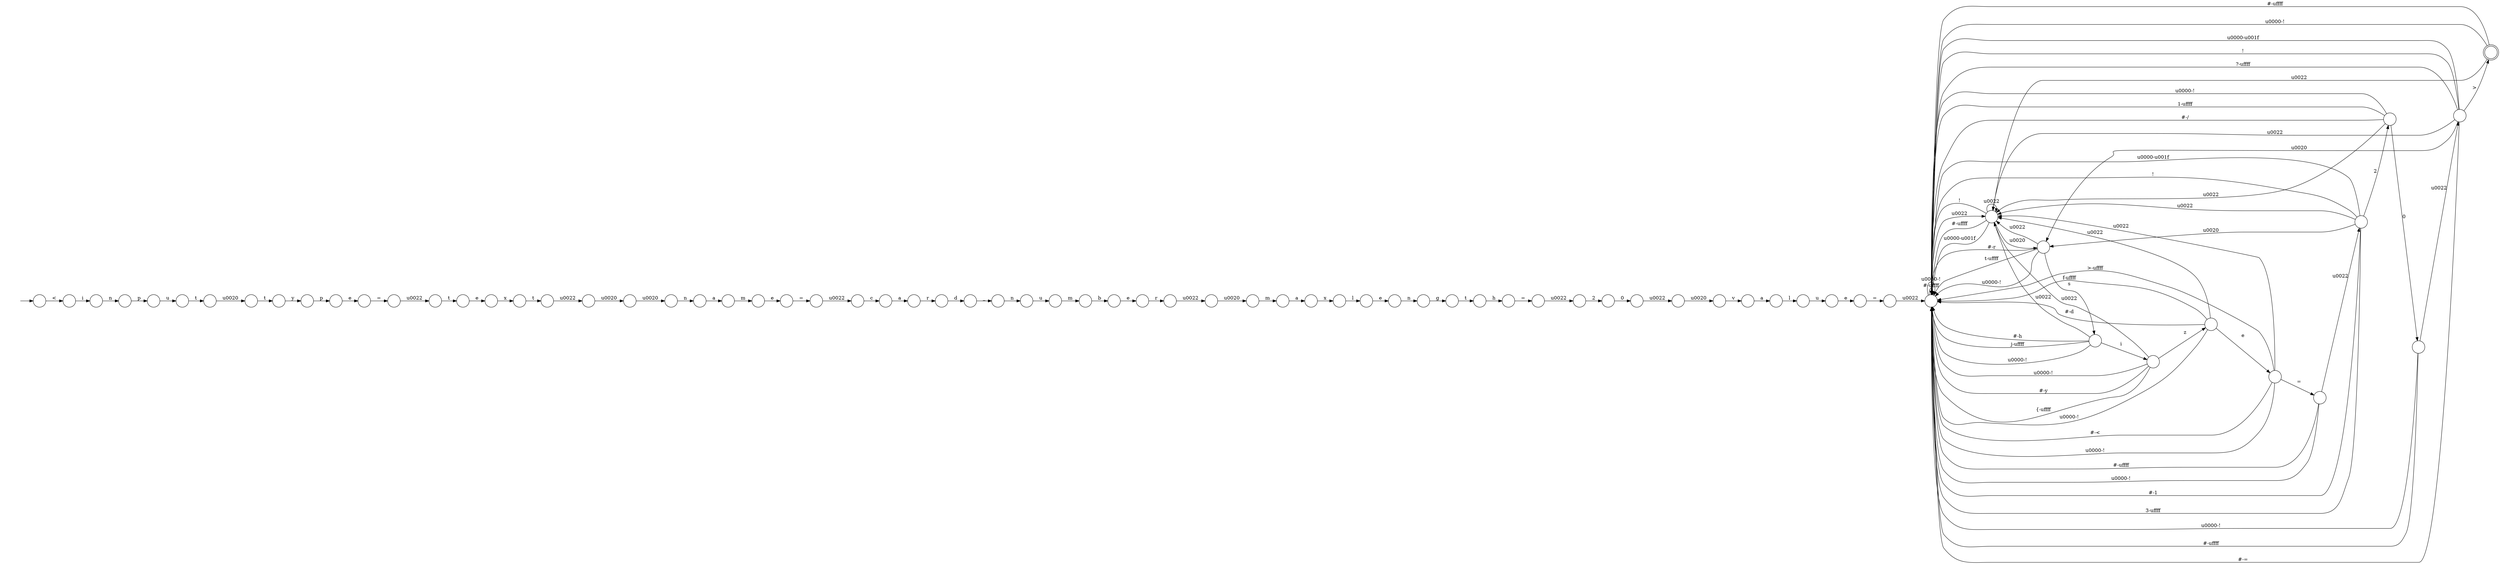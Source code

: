 digraph Automaton {
  rankdir = LR;
  0 [shape=circle,label=""];
  0 -> 27 [label="a"]
  1 [shape=circle,label=""];
  1 -> 39 [label="n"]
  2 [shape=circle,label=""];
  2 -> 58 [label="u"]
  3 [shape=circle,label=""];
  3 -> 38 [label="d"]
  4 [shape=circle,label=""];
  4 -> 10 [label="\u0022"]
  4 -> 62 [label="\u0000-!"]
  4 -> 40 [label="e"]
  4 -> 62 [label="f-\uffff"]
  4 -> 62 [label="#-d"]
  5 [shape=circle,label=""];
  5 -> 45 [label="\u0020"]
  6 [shape=circle,label=""];
  6 -> 10 [label="\u0022"]
  6 -> 62 [label="\u0000-!"]
  6 -> 62 [label="1-\uffff"]
  6 -> 54 [label="0"]
  6 -> 62 [label="#-/"]
  7 [shape=circle,label=""];
  7 -> 10 [label="\u0022"]
  7 -> 62 [label="\u0000-!"]
  7 -> 41 [label="i"]
  7 -> 62 [label="#-h"]
  7 -> 62 [label="j-\uffff"]
  8 [shape=circle,label=""];
  8 -> 56 [label="0"]
  9 [shape=circle,label=""];
  9 -> 44 [label="\u0020"]
  10 [shape=circle,label=""];
  10 -> 10 [label="\u0022"]
  10 -> 62 [label="#-\uffff"]
  10 -> 62 [label="\u0000-\u001f"]
  10 -> 43 [label="\u0020"]
  10 -> 62 [label="!"]
  11 [shape=circle,label=""];
  11 -> 16 [label="\u0022"]
  12 [shape=circle,label=""];
  12 -> 30 [label="\u0020"]
  13 [shape=circle,label=""];
  13 -> 72 [label="e"]
  14 [shape=circle,label=""];
  14 -> 2 [label="p"]
  15 [shape=circle,label=""];
  15 -> 67 [label="y"]
  16 [shape=circle,label=""];
  16 -> 8 [label="2"]
  17 [shape=circle,label=""];
  17 -> 63 [label="l"]
  18 [shape=doublecircle,label=""];
  18 -> 10 [label="\u0022"]
  18 -> 62 [label="#-\uffff"]
  18 -> 62 [label="\u0000-!"]
  19 [shape=circle,label=""];
  19 -> 32 [label="\u0022"]
  20 [shape=circle,label=""];
  20 -> 3 [label="r"]
  21 [shape=circle,label=""];
  21 -> 11 [label="="]
  22 [shape=circle,label=""];
  22 -> 60 [label="n"]
  23 [shape=circle,label=""];
  23 -> 35 [label="t"]
  24 [shape=circle,label=""];
  24 -> 21 [label="h"]
  25 [shape=circle,label=""];
  25 -> 10 [label="\u0022"]
  25 -> 6 [label="2"]
  25 -> 62 [label="#-1"]
  25 -> 62 [label="3-\uffff"]
  25 -> 62 [label="\u0000-\u001f"]
  25 -> 43 [label="\u0020"]
  25 -> 62 [label="!"]
  26 [shape=circle,label=""];
  26 -> 69 [label="e"]
  27 [shape=circle,label=""];
  27 -> 26 [label="m"]
  28 [shape=circle,label=""];
  28 -> 46 [label="="]
  29 [shape=circle,label=""];
  29 -> 42 [label="l"]
  30 [shape=circle,label=""];
  30 -> 47 [label="\u0020"]
  31 [shape=circle,label=""];
  31 -> 29 [label="a"]
  32 [shape=circle,label=""];
  32 -> 57 [label="c"]
  33 [shape=circle,label=""];
  33 -> 25 [label="\u0022"]
  33 -> 62 [label="#-\uffff"]
  33 -> 62 [label="\u0000-!"]
  34 [shape=circle,label=""];
  34 -> 51 [label="t"]
  35 [shape=circle,label=""];
  35 -> 12 [label="\u0022"]
  36 [shape=circle,label=""];
  36 -> 62 [label="\u0022"]
  37 [shape=circle,label=""];
  37 -> 14 [label="n"]
  38 [shape=circle,label=""];
  38 -> 22 [label="_"]
  39 [shape=circle,label=""];
  39 -> 53 [label="g"]
  40 [shape=circle,label=""];
  40 -> 33 [label="="]
  40 -> 10 [label="\u0022"]
  40 -> 62 [label="#-<"]
  40 -> 62 [label="\u0000-!"]
  40 -> 62 [label=">-\uffff"]
  41 [shape=circle,label=""];
  41 -> 4 [label="z"]
  41 -> 10 [label="\u0022"]
  41 -> 62 [label="\u0000-!"]
  41 -> 62 [label="#-y"]
  41 -> 62 [label="{-\uffff"]
  42 [shape=circle,label=""];
  42 -> 13 [label="u"]
  43 [shape=circle,label=""];
  43 -> 10 [label="\u0022"]
  43 -> 62 [label="\u0000-!"]
  43 -> 62 [label="#-r"]
  43 -> 7 [label="s"]
  43 -> 62 [label="t-\uffff"]
  44 [shape=circle,label=""];
  44 -> 73 [label="m"]
  45 [shape=circle,label=""];
  45 -> 15 [label="t"]
  46 [shape=circle,label=""];
  46 -> 34 [label="\u0022"]
  47 [shape=circle,label=""];
  47 -> 0 [label="n"]
  48 [shape=circle,label=""];
  48 -> 31 [label="v"]
  49 [shape=circle,label=""];
  49 -> 55 [label="r"]
  50 [shape=circle,label=""];
  50 -> 23 [label="x"]
  51 [shape=circle,label=""];
  51 -> 50 [label="e"]
  52 [shape=circle,label=""];
  initial [shape=plaintext,label=""];
  initial -> 52
  52 -> 70 [label="<"]
  53 [shape=circle,label=""];
  53 -> 24 [label="t"]
  54 [shape=circle,label=""];
  54 -> 59 [label="\u0022"]
  54 -> 62 [label="#-\uffff"]
  54 -> 62 [label="\u0000-!"]
  55 [shape=circle,label=""];
  55 -> 9 [label="\u0022"]
  56 [shape=circle,label=""];
  56 -> 71 [label="\u0022"]
  57 [shape=circle,label=""];
  57 -> 20 [label="a"]
  58 [shape=circle,label=""];
  58 -> 5 [label="t"]
  59 [shape=circle,label=""];
  59 -> 10 [label="\u0022"]
  59 -> 62 [label="#-="]
  59 -> 18 [label=">"]
  59 -> 62 [label="\u0000-\u001f"]
  59 -> 43 [label="\u0020"]
  59 -> 62 [label="!"]
  59 -> 62 [label="?-\uffff"]
  60 [shape=circle,label=""];
  60 -> 66 [label="u"]
  61 [shape=circle,label=""];
  61 -> 49 [label="e"]
  62 [shape=circle,label=""];
  62 -> 10 [label="\u0022"]
  62 -> 62 [label="#-\uffff"]
  62 -> 62 [label="\u0000-!"]
  63 [shape=circle,label=""];
  63 -> 1 [label="e"]
  64 [shape=circle,label=""];
  64 -> 61 [label="b"]
  65 [shape=circle,label=""];
  65 -> 17 [label="x"]
  66 [shape=circle,label=""];
  66 -> 64 [label="m"]
  67 [shape=circle,label=""];
  67 -> 68 [label="p"]
  68 [shape=circle,label=""];
  68 -> 28 [label="e"]
  69 [shape=circle,label=""];
  69 -> 19 [label="="]
  70 [shape=circle,label=""];
  70 -> 37 [label="i"]
  71 [shape=circle,label=""];
  71 -> 48 [label="\u0020"]
  72 [shape=circle,label=""];
  72 -> 36 [label="="]
  73 [shape=circle,label=""];
  73 -> 65 [label="a"]
}


